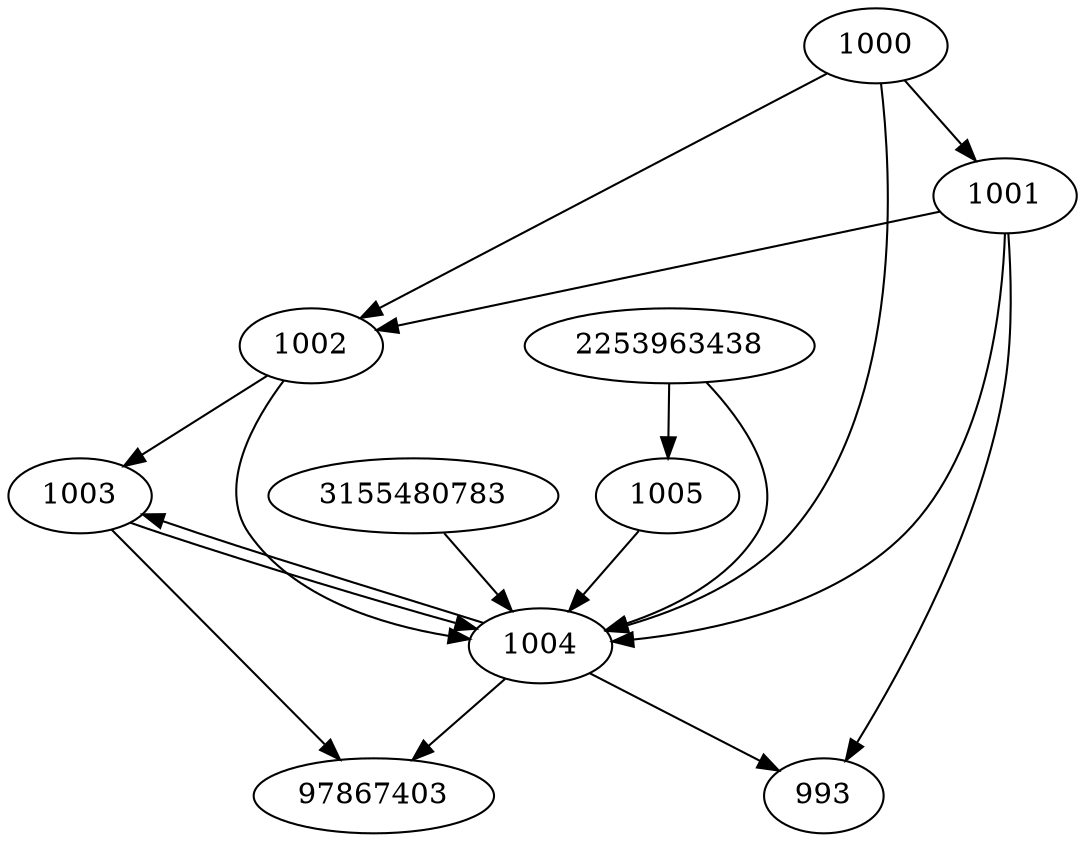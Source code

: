 strict digraph  {
993;
1000;
1001;
1002;
1003;
97867403;
1005;
2253963438;
3155480783;
1004;
1000 -> 1002;
1000 -> 1001;
1000 -> 1004;
1001 -> 1002;
1001 -> 993;
1001 -> 1004;
1002 -> 1003;
1002 -> 1004;
1003 -> 97867403;
1003 -> 1004;
1005 -> 1004;
2253963438 -> 1004;
2253963438 -> 1005;
3155480783 -> 1004;
1004 -> 97867403;
1004 -> 1003;
1004 -> 993;
}
